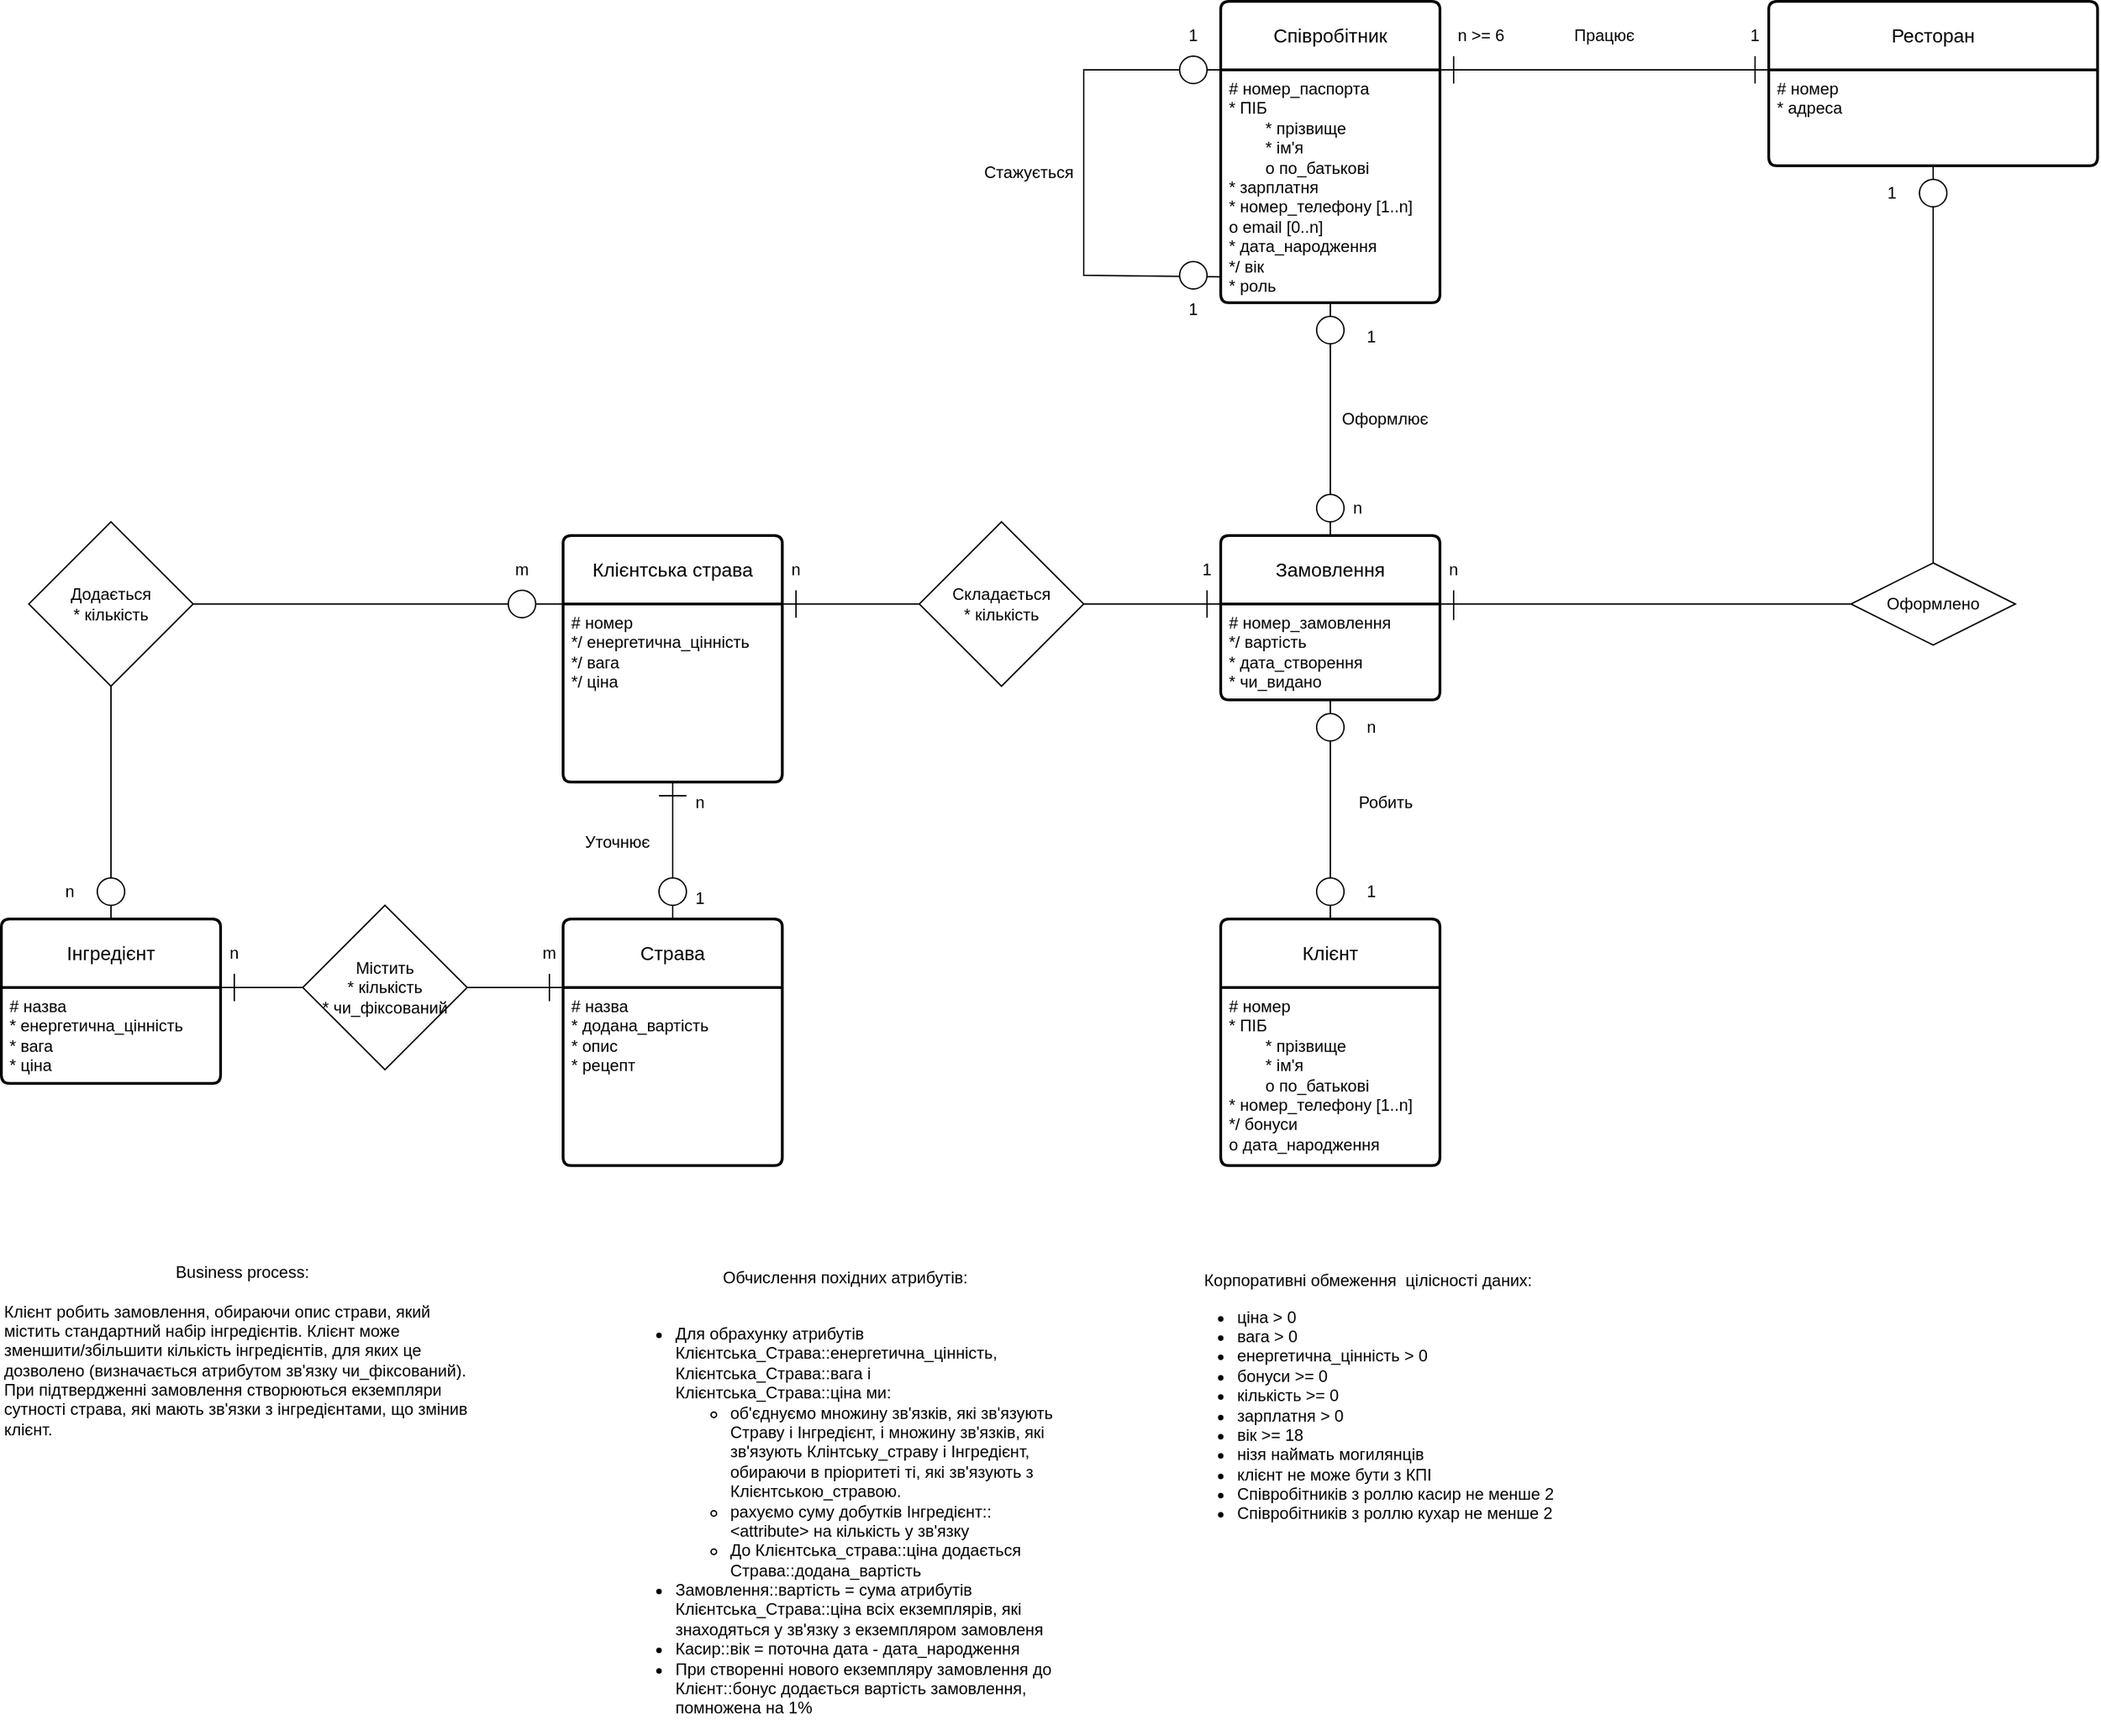 <mxfile version="24.7.17">
  <diagram name="Сторінка-1" id="5Cuxl35YQW3rwvp2ELTC">
    <mxGraphModel dx="1313" dy="1753" grid="1" gridSize="10" guides="1" tooltips="1" connect="1" arrows="1" fold="1" page="1" pageScale="1" pageWidth="850" pageHeight="1100" math="0" shadow="0">
      <root>
        <mxCell id="0" />
        <mxCell id="1" parent="0" />
        <mxCell id="nwAG9KPLPC6LDDiu3iz5-1" value="Інгредієнт" style="swimlane;childLayout=stackLayout;horizontal=1;startSize=50;horizontalStack=0;rounded=1;fontSize=14;fontStyle=0;strokeWidth=2;resizeParent=0;resizeLast=1;shadow=0;dashed=0;align=center;arcSize=4;whiteSpace=wrap;html=1;" parent="1" vertex="1">
          <mxGeometry x="130" y="190" width="160" height="120" as="geometry" />
        </mxCell>
        <mxCell id="nwAG9KPLPC6LDDiu3iz5-2" value="# назва&lt;div&gt;* енергетична_цінність&lt;/div&gt;&lt;div&gt;* вага&lt;/div&gt;&lt;div&gt;* ціна&lt;/div&gt;" style="align=left;strokeColor=none;fillColor=none;spacingLeft=4;fontSize=12;verticalAlign=top;resizable=0;rotatable=0;part=1;html=1;" parent="nwAG9KPLPC6LDDiu3iz5-1" vertex="1">
          <mxGeometry y="50" width="160" height="70" as="geometry" />
        </mxCell>
        <mxCell id="nwAG9KPLPC6LDDiu3iz5-3" value="Страва" style="swimlane;childLayout=stackLayout;horizontal=1;startSize=50;horizontalStack=0;rounded=1;fontSize=14;fontStyle=0;strokeWidth=2;resizeParent=0;resizeLast=1;shadow=0;dashed=0;align=center;arcSize=4;whiteSpace=wrap;html=1;rotation=0;" parent="1" vertex="1">
          <mxGeometry x="540" y="190" width="160" height="180" as="geometry" />
        </mxCell>
        <mxCell id="nwAG9KPLPC6LDDiu3iz5-4" value="# назва&lt;div&gt;* додана_вартість&lt;/div&gt;&lt;div&gt;* опис&lt;/div&gt;&lt;div&gt;* рецепт&lt;/div&gt;" style="align=left;strokeColor=none;fillColor=none;spacingLeft=4;fontSize=12;verticalAlign=top;resizable=0;rotatable=0;part=1;html=1;" parent="nwAG9KPLPC6LDDiu3iz5-3" vertex="1">
          <mxGeometry y="50" width="160" height="130" as="geometry" />
        </mxCell>
        <mxCell id="nwAG9KPLPC6LDDiu3iz5-6" value="Замовлення" style="swimlane;childLayout=stackLayout;horizontal=1;startSize=50;horizontalStack=0;rounded=1;fontSize=14;fontStyle=0;strokeWidth=2;resizeParent=0;resizeLast=1;shadow=0;dashed=0;align=center;arcSize=4;whiteSpace=wrap;html=1;" parent="1" vertex="1">
          <mxGeometry x="1020" y="-90" width="160" height="120" as="geometry" />
        </mxCell>
        <mxCell id="nwAG9KPLPC6LDDiu3iz5-7" value="# номер_замовлення&lt;div&gt;*/ вартість&lt;/div&gt;&lt;div&gt;* дата_створення&lt;/div&gt;&lt;div&gt;* чи_видано&lt;/div&gt;" style="align=left;strokeColor=none;fillColor=none;spacingLeft=4;fontSize=12;verticalAlign=top;resizable=0;rotatable=0;part=1;html=1;" parent="nwAG9KPLPC6LDDiu3iz5-6" vertex="1">
          <mxGeometry y="50" width="160" height="70" as="geometry" />
        </mxCell>
        <mxCell id="nwAG9KPLPC6LDDiu3iz5-8" value="Містить&lt;div&gt;* кількість&lt;/div&gt;&lt;div&gt;* чи_фіксований&lt;/div&gt;" style="shape=rhombus;perimeter=rhombusPerimeter;whiteSpace=wrap;html=1;align=center;rotation=0;" parent="1" vertex="1">
          <mxGeometry x="350" y="180" width="120" height="120" as="geometry" />
        </mxCell>
        <mxCell id="nwAG9KPLPC6LDDiu3iz5-9" value="" style="endArrow=none;html=1;rounded=0;exitX=1;exitY=0.5;exitDx=0;exitDy=0;entryX=0;entryY=0;entryDx=0;entryDy=0;" parent="1" source="nwAG9KPLPC6LDDiu3iz5-8" target="nwAG9KPLPC6LDDiu3iz5-4" edge="1">
          <mxGeometry width="50" height="50" relative="1" as="geometry">
            <mxPoint x="500" y="200" as="sourcePoint" />
            <mxPoint x="550" y="150" as="targetPoint" />
          </mxGeometry>
        </mxCell>
        <mxCell id="nwAG9KPLPC6LDDiu3iz5-10" value="" style="endArrow=none;html=1;rounded=0;exitX=1;exitY=0;exitDx=0;exitDy=0;entryX=0;entryY=0.5;entryDx=0;entryDy=0;" parent="1" source="nwAG9KPLPC6LDDiu3iz5-2" target="nwAG9KPLPC6LDDiu3iz5-8" edge="1">
          <mxGeometry width="50" height="50" relative="1" as="geometry">
            <mxPoint x="490" y="230" as="sourcePoint" />
            <mxPoint x="550" y="231" as="targetPoint" />
          </mxGeometry>
        </mxCell>
        <mxCell id="nwAG9KPLPC6LDDiu3iz5-11" value="" style="endArrow=none;html=1;rounded=0;" parent="1" edge="1">
          <mxGeometry width="50" height="50" relative="1" as="geometry">
            <mxPoint x="300" y="250" as="sourcePoint" />
            <mxPoint x="300" y="230" as="targetPoint" />
          </mxGeometry>
        </mxCell>
        <mxCell id="nwAG9KPLPC6LDDiu3iz5-12" value="" style="endArrow=none;html=1;rounded=0;" parent="1" edge="1">
          <mxGeometry width="50" height="50" relative="1" as="geometry">
            <mxPoint x="530" y="250" as="sourcePoint" />
            <mxPoint x="530" y="230" as="targetPoint" />
          </mxGeometry>
        </mxCell>
        <mxCell id="nwAG9KPLPC6LDDiu3iz5-13" value="n" style="text;html=1;align=center;verticalAlign=middle;whiteSpace=wrap;rounded=0;" parent="1" vertex="1">
          <mxGeometry x="270" y="200" width="60" height="30" as="geometry" />
        </mxCell>
        <mxCell id="nwAG9KPLPC6LDDiu3iz5-14" value="m" style="text;html=1;align=center;verticalAlign=middle;whiteSpace=wrap;rounded=0;" parent="1" vertex="1">
          <mxGeometry x="500" y="200" width="60" height="30" as="geometry" />
        </mxCell>
        <mxCell id="nwAG9KPLPC6LDDiu3iz5-17" value="" style="endArrow=none;html=1;rounded=0;exitX=0.5;exitY=0;exitDx=0;exitDy=0;entryX=0.5;entryY=1;entryDx=0;entryDy=0;" parent="1" source="nwAG9KPLPC6LDDiu3iz5-3" target="nwAG9KPLPC6LDDiu3iz5-19" edge="1">
          <mxGeometry width="50" height="50" relative="1" as="geometry">
            <mxPoint x="890" y="260" as="sourcePoint" />
            <mxPoint x="960" y="240" as="targetPoint" />
          </mxGeometry>
        </mxCell>
        <mxCell id="nwAG9KPLPC6LDDiu3iz5-18" value="Клієнтська страва" style="swimlane;childLayout=stackLayout;horizontal=1;startSize=50;horizontalStack=0;rounded=1;fontSize=14;fontStyle=0;strokeWidth=2;resizeParent=0;resizeLast=1;shadow=0;dashed=0;align=center;arcSize=4;whiteSpace=wrap;html=1;rotation=0;" parent="1" vertex="1">
          <mxGeometry x="540" y="-90" width="160" height="180" as="geometry" />
        </mxCell>
        <mxCell id="nwAG9KPLPC6LDDiu3iz5-19" value="&lt;div&gt;# номер&lt;/div&gt;&lt;div&gt;*/&amp;nbsp;&lt;span style=&quot;background-color: initial;&quot;&gt;енергетична_цінність&lt;/span&gt;&lt;/div&gt;&lt;div&gt;&lt;span style=&quot;background-color: initial;&quot;&gt;*/ вага&lt;/span&gt;&lt;/div&gt;&lt;div&gt;&lt;span style=&quot;background-color: initial;&quot;&gt;*/ ціна&lt;/span&gt;&lt;/div&gt;" style="align=left;strokeColor=none;fillColor=none;spacingLeft=4;fontSize=12;verticalAlign=top;resizable=0;rotatable=0;part=1;html=1;" parent="nwAG9KPLPC6LDDiu3iz5-18" vertex="1">
          <mxGeometry y="50" width="160" height="130" as="geometry" />
        </mxCell>
        <mxCell id="nwAG9KPLPC6LDDiu3iz5-23" value="Уточнює" style="text;strokeColor=none;fillColor=none;spacingLeft=4;spacingRight=4;overflow=hidden;rotatable=0;points=[[0,0.5],[1,0.5]];portConstraint=eastwest;fontSize=12;whiteSpace=wrap;html=1;rotation=0;" parent="1" vertex="1">
          <mxGeometry x="550" y="120" width="80" height="30" as="geometry" />
        </mxCell>
        <mxCell id="nwAG9KPLPC6LDDiu3iz5-29" value="" style="endArrow=none;html=1;rounded=0;" parent="1" edge="1">
          <mxGeometry width="50" height="50" relative="1" as="geometry">
            <mxPoint x="630" y="100" as="sourcePoint" />
            <mxPoint x="610" y="100" as="targetPoint" />
          </mxGeometry>
        </mxCell>
        <mxCell id="nwAG9KPLPC6LDDiu3iz5-31" value="" style="ellipse;whiteSpace=wrap;html=1;aspect=fixed;" parent="1" vertex="1">
          <mxGeometry x="610" y="160" width="20" height="20" as="geometry" />
        </mxCell>
        <mxCell id="nwAG9KPLPC6LDDiu3iz5-33" value="1" style="text;html=1;align=center;verticalAlign=middle;whiteSpace=wrap;rounded=0;" parent="1" vertex="1">
          <mxGeometry x="610" y="160" width="60" height="30" as="geometry" />
        </mxCell>
        <mxCell id="nwAG9KPLPC6LDDiu3iz5-36" value="n" style="text;html=1;align=center;verticalAlign=middle;whiteSpace=wrap;rounded=0;" parent="1" vertex="1">
          <mxGeometry x="610" y="90" width="60" height="30" as="geometry" />
        </mxCell>
        <mxCell id="nwAG9KPLPC6LDDiu3iz5-37" value="" style="endArrow=none;html=1;rounded=0;entryX=0;entryY=0;entryDx=0;entryDy=0;exitX=1;exitY=0.5;exitDx=0;exitDy=0;" parent="1" source="nwAG9KPLPC6LDDiu3iz5-41" target="nwAG9KPLPC6LDDiu3iz5-19" edge="1">
          <mxGeometry width="50" height="50" relative="1" as="geometry">
            <mxPoint x="310" as="sourcePoint" />
            <mxPoint x="360" y="140" as="targetPoint" />
          </mxGeometry>
        </mxCell>
        <mxCell id="nwAG9KPLPC6LDDiu3iz5-40" value="" style="endArrow=none;html=1;rounded=0;entryX=0.5;entryY=0;entryDx=0;entryDy=0;exitX=0.5;exitY=0;exitDx=0;exitDy=0;" parent="1" source="nwAG9KPLPC6LDDiu3iz5-42" target="nwAG9KPLPC6LDDiu3iz5-1" edge="1">
          <mxGeometry width="50" height="50" relative="1" as="geometry">
            <mxPoint x="210" y="-10.0" as="sourcePoint" />
            <mxPoint x="550" y="-30" as="targetPoint" />
          </mxGeometry>
        </mxCell>
        <mxCell id="nwAG9KPLPC6LDDiu3iz5-41" value="Додається&lt;div&gt;* кількість&lt;/div&gt;" style="shape=rhombus;perimeter=rhombusPerimeter;whiteSpace=wrap;html=1;align=center;rotation=0;" parent="1" vertex="1">
          <mxGeometry x="150" y="-100" width="120" height="120" as="geometry" />
        </mxCell>
        <mxCell id="nwAG9KPLPC6LDDiu3iz5-43" value="" style="endArrow=none;html=1;rounded=0;entryX=0.5;entryY=0;entryDx=0;entryDy=0;exitX=0.5;exitY=1;exitDx=0;exitDy=0;" parent="1" source="nwAG9KPLPC6LDDiu3iz5-41" target="nwAG9KPLPC6LDDiu3iz5-42" edge="1">
          <mxGeometry width="50" height="50" relative="1" as="geometry">
            <mxPoint x="210" y="-10.0" as="sourcePoint" />
            <mxPoint x="210" y="190" as="targetPoint" />
          </mxGeometry>
        </mxCell>
        <mxCell id="nwAG9KPLPC6LDDiu3iz5-42" value="" style="ellipse;whiteSpace=wrap;html=1;" parent="1" vertex="1">
          <mxGeometry x="200" y="160" width="20" height="20" as="geometry" />
        </mxCell>
        <mxCell id="nwAG9KPLPC6LDDiu3iz5-45" value="n" style="text;html=1;align=center;verticalAlign=middle;whiteSpace=wrap;rounded=0;" parent="1" vertex="1">
          <mxGeometry x="150" y="155" width="60" height="30" as="geometry" />
        </mxCell>
        <mxCell id="nwAG9KPLPC6LDDiu3iz5-46" value="m" style="text;html=1;align=center;verticalAlign=middle;whiteSpace=wrap;rounded=0;" parent="1" vertex="1">
          <mxGeometry x="480" y="-80" width="60" height="30" as="geometry" />
        </mxCell>
        <mxCell id="nwAG9KPLPC6LDDiu3iz5-48" value="&lt;div style=&quot;text-align: center;&quot;&gt;&lt;span style=&quot;background-color: initial;&quot;&gt;Business process:&lt;/span&gt;&lt;/div&gt;&lt;div style=&quot;text-align: center;&quot;&gt;&lt;span style=&quot;background-color: initial;&quot;&gt;&lt;br&gt;&lt;/span&gt;&lt;/div&gt;&lt;div&gt;Клієнт робить замовлення, обираючи опис страви, який містить стандартний набір інгредієнтів. Клієнт може зменшити/збільшити кількість інгредієнтів, для яких це дозволено (визначається атрибутом зв&#39;язку чи_фіксований). При підтвердженні замовлення створюються екземпляри сутності страва, які мають зв&#39;язки з інгредієнтами, що змінив клієнт.&lt;/div&gt;" style="text;html=1;align=left;verticalAlign=middle;whiteSpace=wrap;rounded=0;" parent="1" vertex="1">
          <mxGeometry x="130" y="490" width="350" height="30" as="geometry" />
        </mxCell>
        <mxCell id="nwAG9KPLPC6LDDiu3iz5-49" value="Складається&lt;div&gt;* кількість&lt;/div&gt;" style="shape=rhombus;perimeter=rhombusPerimeter;whiteSpace=wrap;html=1;align=center;rotation=0;" parent="1" vertex="1">
          <mxGeometry x="800" y="-100" width="120" height="120" as="geometry" />
        </mxCell>
        <mxCell id="nwAG9KPLPC6LDDiu3iz5-50" value="" style="endArrow=none;html=1;rounded=0;exitX=1;exitY=0;exitDx=0;exitDy=0;" parent="1" source="nwAG9KPLPC6LDDiu3iz5-19" target="nwAG9KPLPC6LDDiu3iz5-49" edge="1">
          <mxGeometry width="50" height="50" relative="1" as="geometry">
            <mxPoint x="730" y="90" as="sourcePoint" />
            <mxPoint x="780" y="40" as="targetPoint" />
          </mxGeometry>
        </mxCell>
        <mxCell id="nwAG9KPLPC6LDDiu3iz5-51" value="" style="endArrow=none;html=1;rounded=0;exitX=1;exitY=0.5;exitDx=0;exitDy=0;entryX=0;entryY=0;entryDx=0;entryDy=0;" parent="1" source="nwAG9KPLPC6LDDiu3iz5-49" target="nwAG9KPLPC6LDDiu3iz5-7" edge="1">
          <mxGeometry width="50" height="50" relative="1" as="geometry">
            <mxPoint x="710" y="-30" as="sourcePoint" />
            <mxPoint x="810" y="-30" as="targetPoint" />
          </mxGeometry>
        </mxCell>
        <mxCell id="nwAG9KPLPC6LDDiu3iz5-52" value="" style="endArrow=none;html=1;rounded=0;" parent="1" edge="1">
          <mxGeometry width="50" height="50" relative="1" as="geometry">
            <mxPoint x="1010" y="-30" as="sourcePoint" />
            <mxPoint x="1010" y="-50" as="targetPoint" />
          </mxGeometry>
        </mxCell>
        <mxCell id="nwAG9KPLPC6LDDiu3iz5-53" value="" style="endArrow=none;html=1;rounded=0;" parent="1" edge="1">
          <mxGeometry width="50" height="50" relative="1" as="geometry">
            <mxPoint x="710" y="-30" as="sourcePoint" />
            <mxPoint x="710" y="-50" as="targetPoint" />
          </mxGeometry>
        </mxCell>
        <mxCell id="nwAG9KPLPC6LDDiu3iz5-54" value="n" style="text;html=1;align=center;verticalAlign=middle;whiteSpace=wrap;rounded=0;" parent="1" vertex="1">
          <mxGeometry x="680" y="-80" width="60" height="30" as="geometry" />
        </mxCell>
        <mxCell id="nwAG9KPLPC6LDDiu3iz5-55" value="1" style="text;html=1;align=center;verticalAlign=middle;whiteSpace=wrap;rounded=0;" parent="1" vertex="1">
          <mxGeometry x="980" y="-80" width="60" height="30" as="geometry" />
        </mxCell>
        <mxCell id="nwAG9KPLPC6LDDiu3iz5-56" value="Ресторан" style="swimlane;childLayout=stackLayout;horizontal=1;startSize=50;horizontalStack=0;rounded=1;fontSize=14;fontStyle=0;strokeWidth=2;resizeParent=0;resizeLast=1;shadow=0;dashed=0;align=center;arcSize=4;whiteSpace=wrap;html=1;rotation=0;" parent="1" vertex="1">
          <mxGeometry x="1420" y="-480" width="240" height="120" as="geometry" />
        </mxCell>
        <mxCell id="nwAG9KPLPC6LDDiu3iz5-57" value="# номер&lt;div&gt;* адреса&lt;br&gt;&lt;/div&gt;" style="align=left;strokeColor=none;fillColor=none;spacingLeft=4;fontSize=12;verticalAlign=top;resizable=0;rotatable=0;part=1;html=1;" parent="nwAG9KPLPC6LDDiu3iz5-56" vertex="1">
          <mxGeometry y="50" width="240" height="70" as="geometry" />
        </mxCell>
        <mxCell id="nwAG9KPLPC6LDDiu3iz5-58" value="Співробітник" style="swimlane;childLayout=stackLayout;horizontal=1;startSize=50;horizontalStack=0;rounded=1;fontSize=14;fontStyle=0;strokeWidth=2;resizeParent=0;resizeLast=1;shadow=0;dashed=0;align=center;arcSize=4;whiteSpace=wrap;html=1;rotation=0;" parent="1" vertex="1">
          <mxGeometry x="1020" y="-480" width="160" height="220" as="geometry" />
        </mxCell>
        <mxCell id="nwAG9KPLPC6LDDiu3iz5-59" value="# номер_паспорта&lt;div&gt;* ПІБ&lt;/div&gt;&lt;div&gt;&lt;span style=&quot;white-space: pre;&quot;&gt;&#x9;&lt;/span&gt;* прізвище&lt;br&gt;&lt;/div&gt;&lt;div&gt;&lt;span style=&quot;white-space: pre;&quot;&gt;&#x9;&lt;/span&gt;* ім&#39;я&lt;br&gt;&lt;/div&gt;&lt;div&gt;&lt;span style=&quot;white-space: pre;&quot;&gt;&#x9;&lt;/span&gt;o по_батькові&lt;br&gt;&lt;/div&gt;&lt;div&gt;* зарплатня&lt;/div&gt;&lt;div&gt;&lt;span style=&quot;background-color: initial;&quot;&gt;* номер_телефону [1..n]&lt;/span&gt;&lt;/div&gt;&lt;div&gt;o email [0..n]&lt;/div&gt;&lt;div&gt;* дата_народження&lt;/div&gt;&lt;div&gt;*/ вік&lt;/div&gt;&lt;div&gt;* роль&lt;/div&gt;" style="align=left;strokeColor=none;fillColor=none;spacingLeft=4;fontSize=12;verticalAlign=top;resizable=0;rotatable=0;part=1;html=1;" parent="nwAG9KPLPC6LDDiu3iz5-58" vertex="1">
          <mxGeometry y="50" width="160" height="170" as="geometry" />
        </mxCell>
        <mxCell id="QWUBVncBXhHNV7gJ5XmO-1" value="" style="endArrow=none;html=1;rounded=0;exitX=0;exitY=0.889;exitDx=0;exitDy=0;exitPerimeter=0;entryX=0;entryY=0;entryDx=0;entryDy=0;" parent="nwAG9KPLPC6LDDiu3iz5-58" source="nwAG9KPLPC6LDDiu3iz5-59" target="nwAG9KPLPC6LDDiu3iz5-59" edge="1">
          <mxGeometry width="50" height="50" relative="1" as="geometry">
            <mxPoint x="-80" y="190" as="sourcePoint" />
            <mxPoint x="-100" y="50" as="targetPoint" />
            <Array as="points">
              <mxPoint x="-100" y="200" />
              <mxPoint x="-100" y="50" />
            </Array>
          </mxGeometry>
        </mxCell>
        <mxCell id="nwAG9KPLPC6LDDiu3iz5-60" value="" style="endArrow=none;html=1;rounded=0;exitX=1;exitY=0;exitDx=0;exitDy=0;entryX=1;entryY=0;entryDx=0;entryDy=0;" parent="1" source="nwAG9KPLPC6LDDiu3iz5-57" target="nwAG9KPLPC6LDDiu3iz5-59" edge="1">
          <mxGeometry width="50" height="50" relative="1" as="geometry">
            <mxPoint x="990" y="-420" as="sourcePoint" />
            <mxPoint x="1040" y="-470" as="targetPoint" />
          </mxGeometry>
        </mxCell>
        <mxCell id="nwAG9KPLPC6LDDiu3iz5-63" value="" style="endArrow=none;html=1;rounded=0;" parent="1" edge="1">
          <mxGeometry width="50" height="50" relative="1" as="geometry">
            <mxPoint x="1190" y="-420" as="sourcePoint" />
            <mxPoint x="1190" y="-440" as="targetPoint" />
          </mxGeometry>
        </mxCell>
        <mxCell id="nwAG9KPLPC6LDDiu3iz5-65" value="n &amp;gt;= 6" style="text;html=1;align=center;verticalAlign=middle;whiteSpace=wrap;rounded=0;" parent="1" vertex="1">
          <mxGeometry x="1180" y="-470" width="60" height="30" as="geometry" />
        </mxCell>
        <mxCell id="nwAG9KPLPC6LDDiu3iz5-67" value="1" style="text;html=1;align=center;verticalAlign=middle;whiteSpace=wrap;rounded=0;" parent="1" vertex="1">
          <mxGeometry x="1380" y="-470" width="60" height="30" as="geometry" />
        </mxCell>
        <mxCell id="nwAG9KPLPC6LDDiu3iz5-68" value="Працює" style="text;html=1;align=center;verticalAlign=middle;whiteSpace=wrap;rounded=0;" parent="1" vertex="1">
          <mxGeometry x="1270" y="-470" width="60" height="30" as="geometry" />
        </mxCell>
        <mxCell id="nwAG9KPLPC6LDDiu3iz5-69" value="" style="endArrow=none;html=1;rounded=0;entryX=0.5;entryY=1;entryDx=0;entryDy=0;" parent="1" source="nwAG9KPLPC6LDDiu3iz5-6" target="nwAG9KPLPC6LDDiu3iz5-59" edge="1">
          <mxGeometry width="50" height="50" relative="1" as="geometry">
            <mxPoint x="950" y="-180" as="sourcePoint" />
            <mxPoint x="1000" y="-230" as="targetPoint" />
          </mxGeometry>
        </mxCell>
        <mxCell id="nwAG9KPLPC6LDDiu3iz5-71" value="" style="ellipse;whiteSpace=wrap;html=1;aspect=fixed;" parent="1" vertex="1">
          <mxGeometry x="1090" y="-120" width="20" height="20" as="geometry" />
        </mxCell>
        <mxCell id="nwAG9KPLPC6LDDiu3iz5-72" value="1" style="text;html=1;align=center;verticalAlign=middle;whiteSpace=wrap;rounded=0;" parent="1" vertex="1">
          <mxGeometry x="1100" y="-250" width="60" height="30" as="geometry" />
        </mxCell>
        <mxCell id="nwAG9KPLPC6LDDiu3iz5-73" value="n" style="text;html=1;align=center;verticalAlign=middle;whiteSpace=wrap;rounded=0;" parent="1" vertex="1">
          <mxGeometry x="1090" y="-125" width="60" height="30" as="geometry" />
        </mxCell>
        <mxCell id="nwAG9KPLPC6LDDiu3iz5-64" value="" style="endArrow=none;html=1;rounded=0;" parent="1" edge="1">
          <mxGeometry width="50" height="50" relative="1" as="geometry">
            <mxPoint x="1410" y="-420" as="sourcePoint" />
            <mxPoint x="1410" y="-440" as="targetPoint" />
            <Array as="points">
              <mxPoint x="1410" y="-430" />
            </Array>
          </mxGeometry>
        </mxCell>
        <mxCell id="nwAG9KPLPC6LDDiu3iz5-75" value="Оформлює" style="text;html=1;align=center;verticalAlign=middle;whiteSpace=wrap;rounded=0;" parent="1" vertex="1">
          <mxGeometry x="1110" y="-190" width="60" height="30" as="geometry" />
        </mxCell>
        <mxCell id="nwAG9KPLPC6LDDiu3iz5-76" value="Оформлено" style="shape=rhombus;perimeter=rhombusPerimeter;whiteSpace=wrap;html=1;align=center;" parent="1" vertex="1">
          <mxGeometry x="1480" y="-70" width="120" height="60" as="geometry" />
        </mxCell>
        <mxCell id="nwAG9KPLPC6LDDiu3iz5-77" value="" style="endArrow=none;html=1;rounded=0;exitX=1;exitY=0;exitDx=0;exitDy=0;entryX=0;entryY=0.5;entryDx=0;entryDy=0;" parent="1" source="nwAG9KPLPC6LDDiu3iz5-7" target="nwAG9KPLPC6LDDiu3iz5-76" edge="1">
          <mxGeometry width="50" height="50" relative="1" as="geometry">
            <mxPoint x="1280" y="-140" as="sourcePoint" />
            <mxPoint x="1330" y="-190" as="targetPoint" />
          </mxGeometry>
        </mxCell>
        <mxCell id="nwAG9KPLPC6LDDiu3iz5-78" value="" style="endArrow=none;html=1;rounded=0;exitX=0.5;exitY=1;exitDx=0;exitDy=0;entryX=0.5;entryY=0;entryDx=0;entryDy=0;" parent="1" source="nwAG9KPLPC6LDDiu3iz5-79" target="nwAG9KPLPC6LDDiu3iz5-76" edge="1">
          <mxGeometry width="50" height="50" relative="1" as="geometry">
            <mxPoint x="1190" y="-30" as="sourcePoint" />
            <mxPoint x="1490" y="-30" as="targetPoint" />
          </mxGeometry>
        </mxCell>
        <mxCell id="nwAG9KPLPC6LDDiu3iz5-80" value="" style="endArrow=none;html=1;rounded=0;" parent="1" edge="1">
          <mxGeometry width="50" height="50" relative="1" as="geometry">
            <mxPoint x="1190" y="-50" as="sourcePoint" />
            <mxPoint x="1190" y="-28.286" as="targetPoint" />
          </mxGeometry>
        </mxCell>
        <mxCell id="nwAG9KPLPC6LDDiu3iz5-81" value="" style="endArrow=none;html=1;rounded=0;exitX=0.5;exitY=1;exitDx=0;exitDy=0;entryX=0.5;entryY=0;entryDx=0;entryDy=0;" parent="1" source="nwAG9KPLPC6LDDiu3iz5-57" target="nwAG9KPLPC6LDDiu3iz5-79" edge="1">
          <mxGeometry width="50" height="50" relative="1" as="geometry">
            <mxPoint x="1540" y="-360" as="sourcePoint" />
            <mxPoint x="1540" y="-70" as="targetPoint" />
          </mxGeometry>
        </mxCell>
        <mxCell id="nwAG9KPLPC6LDDiu3iz5-79" value="" style="ellipse;whiteSpace=wrap;html=1;aspect=fixed;" parent="1" vertex="1">
          <mxGeometry x="1530" y="-350" width="20" height="20" as="geometry" />
        </mxCell>
        <mxCell id="nwAG9KPLPC6LDDiu3iz5-82" value="n" style="text;html=1;align=center;verticalAlign=middle;whiteSpace=wrap;rounded=0;" parent="1" vertex="1">
          <mxGeometry x="1160" y="-80" width="60" height="30" as="geometry" />
        </mxCell>
        <mxCell id="nwAG9KPLPC6LDDiu3iz5-83" value="1" style="text;html=1;align=center;verticalAlign=middle;whiteSpace=wrap;rounded=0;" parent="1" vertex="1">
          <mxGeometry x="1480" y="-355" width="60" height="30" as="geometry" />
        </mxCell>
        <mxCell id="QWUBVncBXhHNV7gJ5XmO-2" value="Стажується" style="text;html=1;align=center;verticalAlign=middle;whiteSpace=wrap;rounded=0;" parent="1" vertex="1">
          <mxGeometry x="850" y="-370" width="60" height="30" as="geometry" />
        </mxCell>
        <mxCell id="QWUBVncBXhHNV7gJ5XmO-3" value="1" style="text;html=1;align=center;verticalAlign=middle;whiteSpace=wrap;rounded=0;" parent="1" vertex="1">
          <mxGeometry x="970" y="-470" width="60" height="30" as="geometry" />
        </mxCell>
        <mxCell id="QWUBVncBXhHNV7gJ5XmO-4" value="1" style="text;html=1;align=center;verticalAlign=middle;whiteSpace=wrap;rounded=0;" parent="1" vertex="1">
          <mxGeometry x="970" y="-270" width="60" height="30" as="geometry" />
        </mxCell>
        <mxCell id="QWUBVncBXhHNV7gJ5XmO-5" value="" style="ellipse;whiteSpace=wrap;html=1;aspect=fixed;" parent="1" vertex="1">
          <mxGeometry x="990" y="-440" width="20" height="20" as="geometry" />
        </mxCell>
        <mxCell id="QWUBVncBXhHNV7gJ5XmO-7" value="Клієнт" style="swimlane;childLayout=stackLayout;horizontal=1;startSize=50;horizontalStack=0;rounded=1;fontSize=14;fontStyle=0;strokeWidth=2;resizeParent=0;resizeLast=1;shadow=0;dashed=0;align=center;arcSize=4;whiteSpace=wrap;html=1;rotation=0;" parent="1" vertex="1">
          <mxGeometry x="1020" y="190" width="160" height="180" as="geometry" />
        </mxCell>
        <mxCell id="QWUBVncBXhHNV7gJ5XmO-8" value="# номер&lt;div&gt;* ПІБ&lt;/div&gt;&lt;div&gt;&lt;span style=&quot;white-space-collapse: preserve;&quot;&gt;&#x9;&lt;/span&gt;* прізвище&lt;br&gt;&lt;/div&gt;&lt;div&gt;&lt;span style=&quot;white-space-collapse: preserve;&quot;&gt;&#x9;&lt;/span&gt;* ім&#39;я&lt;br&gt;&lt;/div&gt;&lt;div&gt;&lt;span style=&quot;background-color: initial; white-space-collapse: preserve;&quot;&gt;&#x9;&lt;/span&gt;&lt;span style=&quot;background-color: initial;&quot;&gt;o по_батькові&lt;/span&gt;&amp;nbsp;&lt;/div&gt;&lt;div&gt;*&amp;nbsp;&lt;span style=&quot;background-color: initial;&quot;&gt;номер_телефону [1..n]&lt;/span&gt;&lt;/div&gt;&lt;div&gt;&lt;span style=&quot;background-color: initial;&quot;&gt;*/ бонуси&lt;/span&gt;&lt;/div&gt;&lt;div&gt;&lt;div&gt;o дата_народження&lt;/div&gt;&lt;div&gt;&lt;br&gt;&lt;/div&gt;&lt;/div&gt;" style="align=left;strokeColor=none;fillColor=none;spacingLeft=4;fontSize=12;verticalAlign=top;resizable=0;rotatable=0;part=1;html=1;" parent="QWUBVncBXhHNV7gJ5XmO-7" vertex="1">
          <mxGeometry y="50" width="160" height="130" as="geometry" />
        </mxCell>
        <mxCell id="QWUBVncBXhHNV7gJ5XmO-9" value="" style="endArrow=none;html=1;rounded=0;entryX=0.5;entryY=1;entryDx=0;entryDy=0;exitX=0.5;exitY=0;exitDx=0;exitDy=0;" parent="1" source="QWUBVncBXhHNV7gJ5XmO-7" target="nwAG9KPLPC6LDDiu3iz5-7" edge="1">
          <mxGeometry width="50" height="50" relative="1" as="geometry">
            <mxPoint x="970" y="220" as="sourcePoint" />
            <mxPoint x="1020" y="170" as="targetPoint" />
          </mxGeometry>
        </mxCell>
        <mxCell id="QWUBVncBXhHNV7gJ5XmO-10" value="" style="ellipse;whiteSpace=wrap;html=1;aspect=fixed;" parent="1" vertex="1">
          <mxGeometry x="1090" y="40" width="20" height="20" as="geometry" />
        </mxCell>
        <mxCell id="QWUBVncBXhHNV7gJ5XmO-11" value="" style="ellipse;whiteSpace=wrap;html=1;aspect=fixed;" parent="1" vertex="1">
          <mxGeometry x="1090" y="160" width="20" height="20" as="geometry" />
        </mxCell>
        <mxCell id="QWUBVncBXhHNV7gJ5XmO-12" value="n" style="text;html=1;align=center;verticalAlign=middle;whiteSpace=wrap;rounded=0;" parent="1" vertex="1">
          <mxGeometry x="1100" y="35" width="60" height="30" as="geometry" />
        </mxCell>
        <mxCell id="QWUBVncBXhHNV7gJ5XmO-13" value="1" style="text;html=1;align=center;verticalAlign=middle;whiteSpace=wrap;rounded=0;" parent="1" vertex="1">
          <mxGeometry x="1100" y="155" width="60" height="30" as="geometry" />
        </mxCell>
        <mxCell id="QWUBVncBXhHNV7gJ5XmO-14" value="&lt;div style=&quot;text-align: center;&quot;&gt;&lt;span style=&quot;background-color: initial;&quot;&gt;Обчислення похідних атрибутів:&lt;/span&gt;&lt;/div&gt;&lt;div&gt;&lt;br&gt;&lt;/div&gt;&lt;div&gt;&lt;ul&gt;&lt;li&gt;Для обрахунку атрибутів Клієнтська_Страва::енергетична_цінність, Клієнтська_Страва::вага і Клієнтська_Страва::ціна&amp;nbsp;ми:&lt;/li&gt;&lt;ul&gt;&lt;li&gt;об&#39;єднуємо множину зв&#39;язків, які зв&#39;язують Страву і Інгредієнт, і множину зв&#39;язків, які зв&#39;язують Клінтську_страву і Інгредієнт, обираючи в пріоритеті ті, які зв&#39;язують з Клієнтською_стравою.&lt;/li&gt;&lt;li&gt;рахуємо суму добутків Інгредієнт::&amp;lt;attribute&amp;gt; на кількість у зв&#39;язку&amp;nbsp;&amp;nbsp;&lt;/li&gt;&lt;li&gt;До Клієнтська_страва::ціна додається Страва::додана_вартість&amp;nbsp;&lt;/li&gt;&lt;/ul&gt;&lt;li&gt;&lt;span style=&quot;background-color: initial;&quot;&gt;Замовлення::вартість = сума атрибутів Клієнтська_Страва::ціна всіх екземплярів, які знаходяться у зв&#39;язку з екземпляром замовленя&lt;/span&gt;&lt;br&gt;&lt;/li&gt;&lt;li&gt;Касир::вік = поточна дата - дата_народження&lt;/li&gt;&lt;li&gt;При створенні нового екземпляру замовлення до Клієнт::бонус додається вартість замовлення, помножена на 1%&amp;nbsp;&lt;/li&gt;&lt;/ul&gt;&lt;/div&gt;" style="text;html=1;align=left;verticalAlign=middle;whiteSpace=wrap;rounded=0;" parent="1" vertex="1">
          <mxGeometry x="580" y="600" width="330" height="30" as="geometry" />
        </mxCell>
        <mxCell id="QWUBVncBXhHNV7gJ5XmO-16" value="&lt;div style=&quot;text-align: center;&quot;&gt;&lt;span style=&quot;background-color: initial;&quot;&gt;Корпоративні о&lt;/span&gt;бмеження&amp;nbsp; цілісності даних:&lt;/div&gt;&lt;div style=&quot;&quot;&gt;&lt;ul&gt;&lt;li style=&quot;&quot;&gt;ціна &amp;gt; 0&lt;/li&gt;&lt;li style=&quot;&quot;&gt;вага &amp;gt; 0&lt;/li&gt;&lt;li style=&quot;&quot;&gt;енергетична_цінність &amp;gt; 0&lt;/li&gt;&lt;li style=&quot;&quot;&gt;бонуси &amp;gt;= 0&lt;/li&gt;&lt;li style=&quot;&quot;&gt;кількість &amp;gt;= 0&lt;/li&gt;&lt;li style=&quot;&quot;&gt;зарплатня &amp;gt; 0&lt;/li&gt;&lt;li style=&quot;&quot;&gt;вік &amp;gt;= 18&lt;/li&gt;&lt;li style=&quot;&quot;&gt;нізя наймать могилянців&lt;/li&gt;&lt;li style=&quot;&quot;&gt;клієнт не може бути з КПІ&lt;/li&gt;&lt;li style=&quot;&quot;&gt;Співробітників з роллю касир не менше 2&lt;/li&gt;&lt;li style=&quot;&quot;&gt;Співробітників з роллю кухар не менше 2&lt;/li&gt;&lt;/ul&gt;&lt;/div&gt;" style="text;html=1;align=left;verticalAlign=middle;whiteSpace=wrap;rounded=0;" parent="1" vertex="1">
          <mxGeometry x="990" y="530" width="330" height="30" as="geometry" />
        </mxCell>
        <mxCell id="crntR0IJEwsvNidcGzLq-1" value="" style="ellipse;whiteSpace=wrap;html=1;aspect=fixed;" parent="1" vertex="1">
          <mxGeometry x="990" y="-290" width="20" height="20" as="geometry" />
        </mxCell>
        <mxCell id="crntR0IJEwsvNidcGzLq-4" value="" style="ellipse;whiteSpace=wrap;html=1;aspect=fixed;" parent="1" vertex="1">
          <mxGeometry x="1090" y="-250" width="20" height="20" as="geometry" />
        </mxCell>
        <mxCell id="crntR0IJEwsvNidcGzLq-5" value="" style="ellipse;whiteSpace=wrap;html=1;" parent="1" vertex="1">
          <mxGeometry x="500" y="-50" width="20" height="20" as="geometry" />
        </mxCell>
        <mxCell id="TySONltPiGfxSLD4VOSy-5" value="Робить" style="text;html=1;align=center;verticalAlign=middle;resizable=0;points=[];autosize=1;strokeColor=none;fillColor=none;" parent="1" vertex="1">
          <mxGeometry x="1110" y="90" width="60" height="30" as="geometry" />
        </mxCell>
      </root>
    </mxGraphModel>
  </diagram>
</mxfile>
